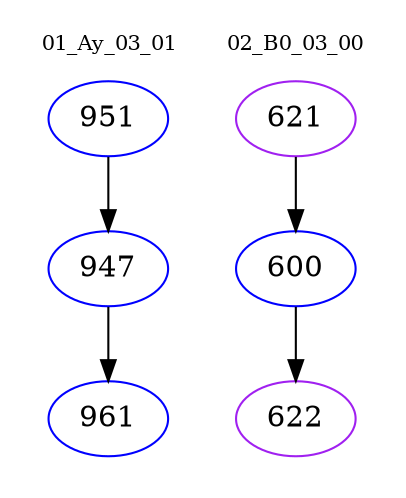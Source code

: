 digraph{
subgraph cluster_0 {
color = white
label = "01_Ay_03_01";
fontsize=10;
T0_951 [label="951", color="blue"]
T0_951 -> T0_947 [color="black"]
T0_947 [label="947", color="blue"]
T0_947 -> T0_961 [color="black"]
T0_961 [label="961", color="blue"]
}
subgraph cluster_1 {
color = white
label = "02_B0_03_00";
fontsize=10;
T1_621 [label="621", color="purple"]
T1_621 -> T1_600 [color="black"]
T1_600 [label="600", color="blue"]
T1_600 -> T1_622 [color="black"]
T1_622 [label="622", color="purple"]
}
}
